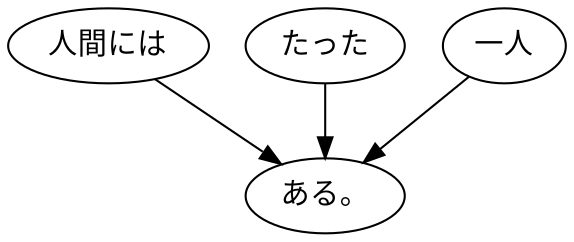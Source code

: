 digraph graph5559 {
	node0 [label="人間には"];
	node1 [label="たった"];
	node2 [label="一人"];
	node3 [label="ある。"];
	node0 -> node3;
	node1 -> node3;
	node2 -> node3;
}
